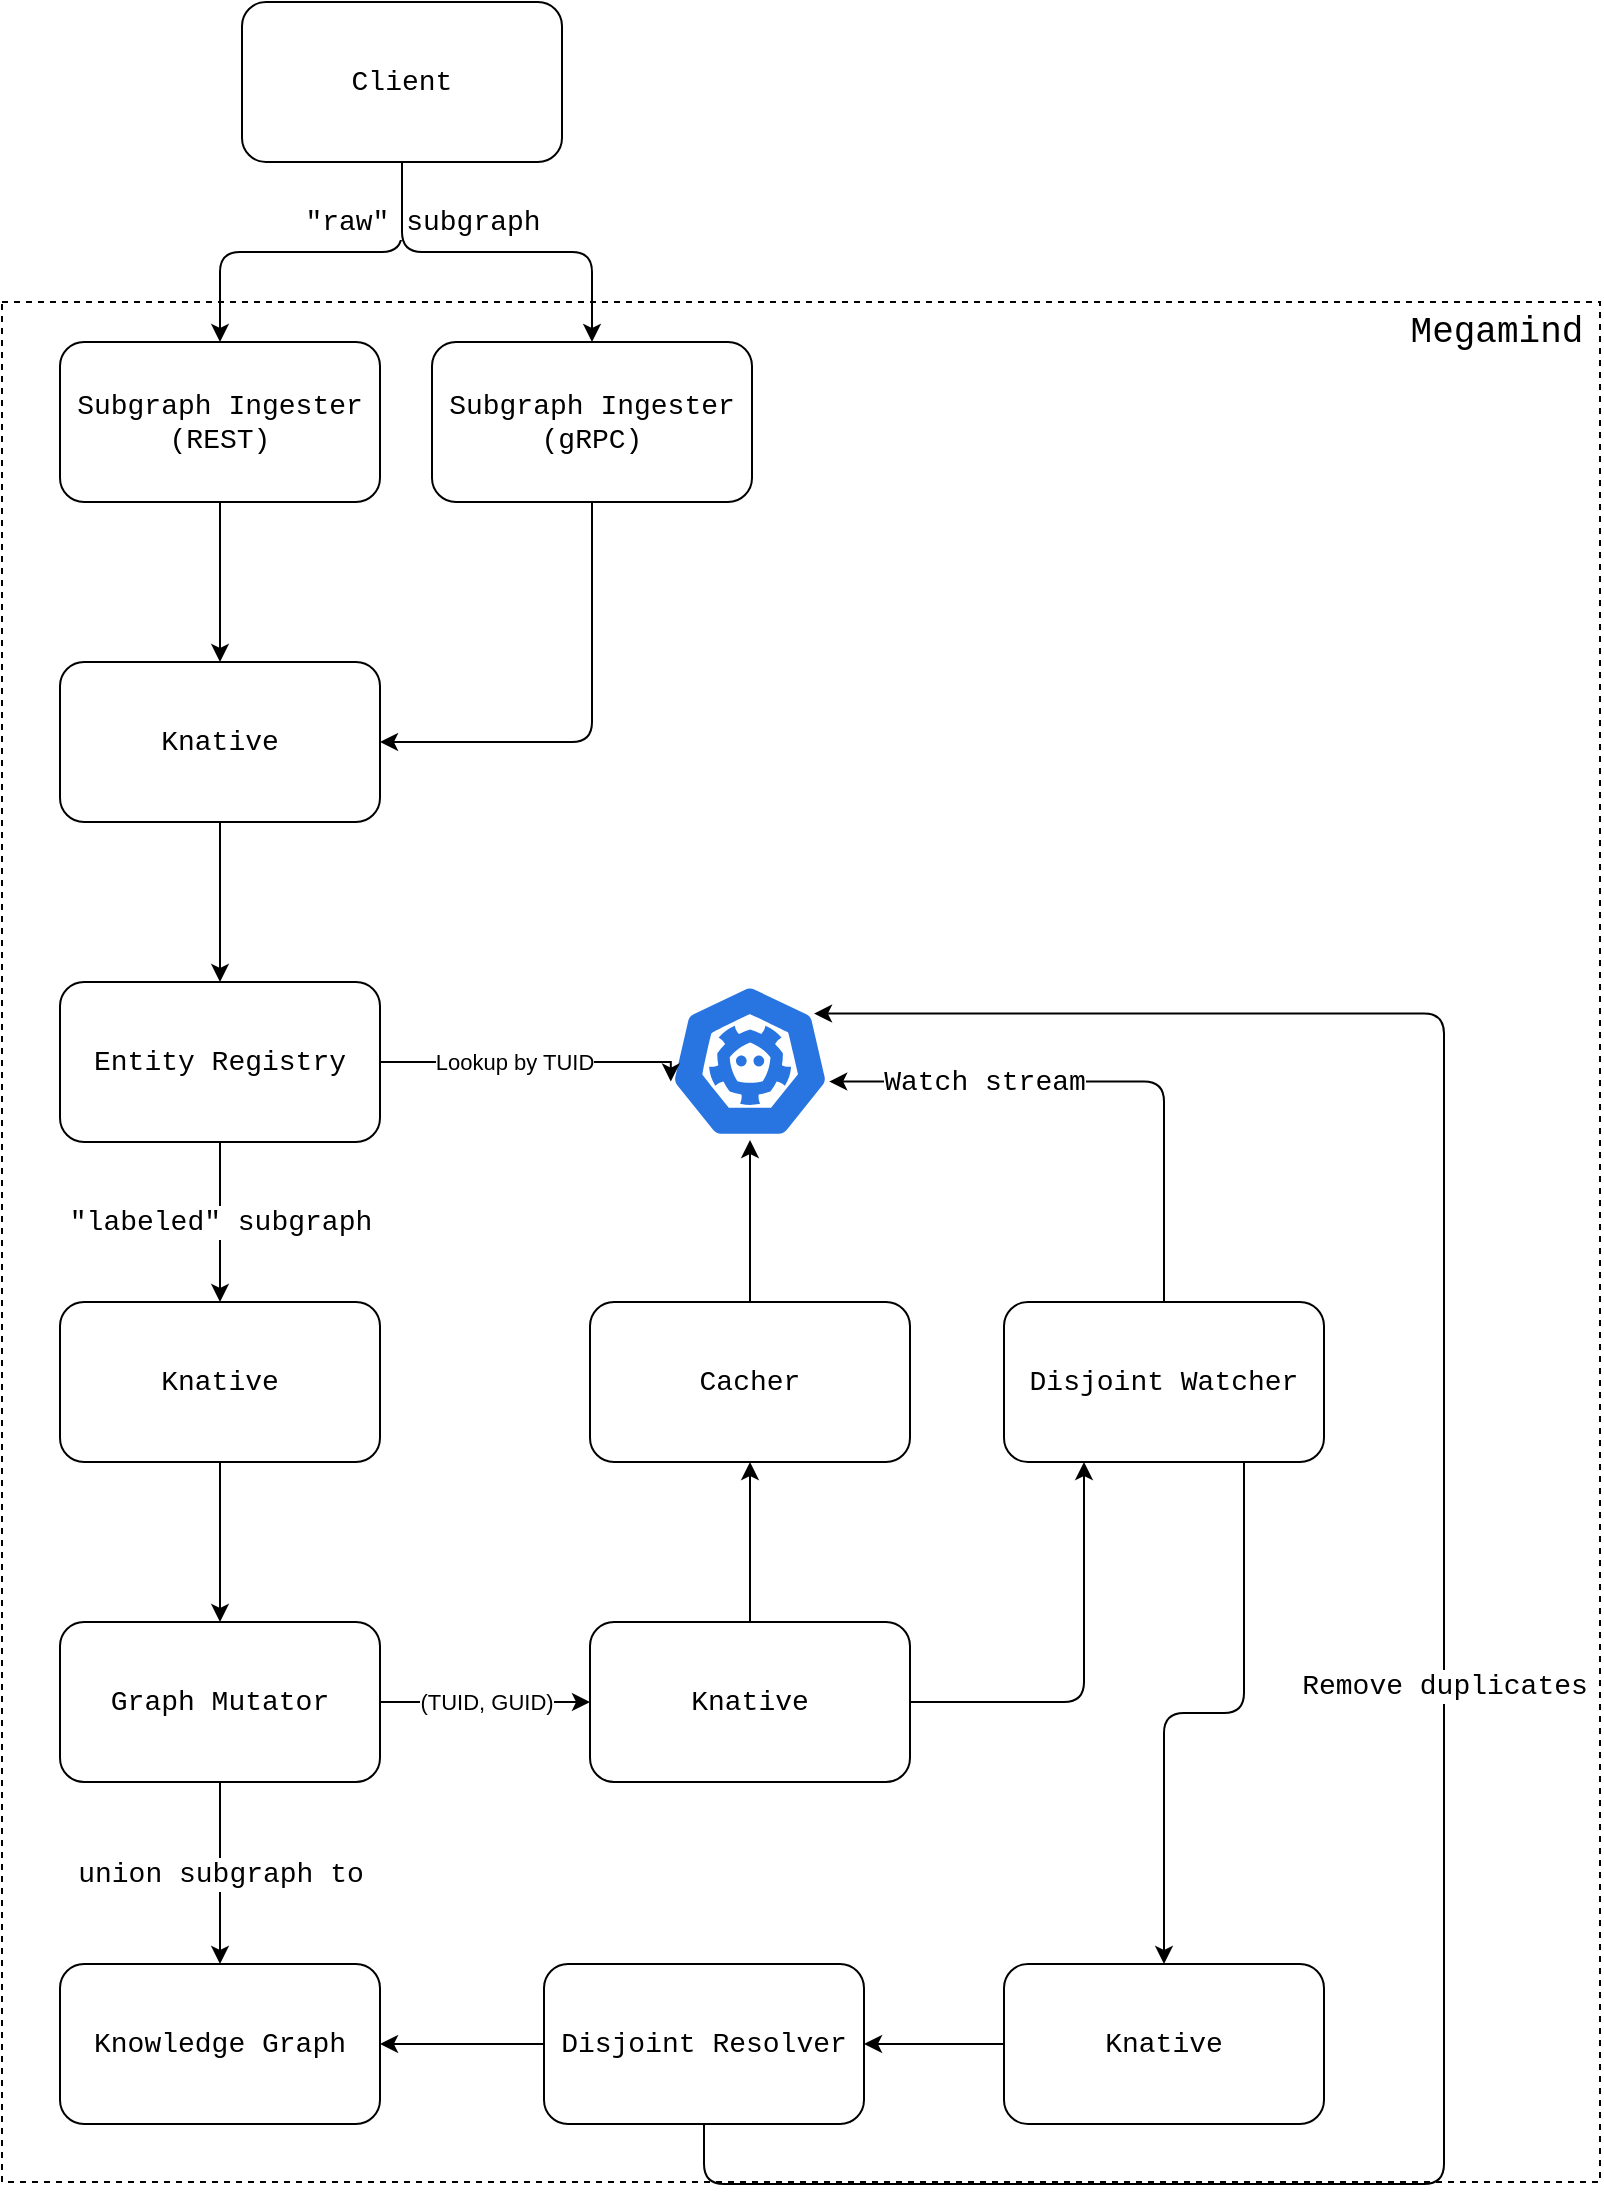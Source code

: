 <mxfile>
    <diagram id="LhJ8ON7SiD7B-he_QWnQ" name="Page-1">
        <mxGraphModel dx="2188" dy="949" grid="1" gridSize="10" guides="1" tooltips="1" connect="1" arrows="1" fold="1" page="1" pageScale="1" pageWidth="850" pageHeight="1100" background="none" math="0" shadow="0">
            <root>
                <mxCell id="0"/>
                <mxCell id="1" parent="0"/>
                <mxCell id="22" value="" style="group" parent="1" vertex="1" connectable="0">
                    <mxGeometry x="-771" y="10" width="770" height="1081" as="geometry"/>
                </mxCell>
                <mxCell id="23" value="" style="rounded=0;whiteSpace=wrap;html=1;dashed=1;fillColor=none;" vertex="1" parent="22">
                    <mxGeometry x="-29" y="140" width="799" height="940" as="geometry"/>
                </mxCell>
                <mxCell id="I-vYuPlhx-Z6TTZ9ozwb-2" value="&lt;font face=&quot;Courier New&quot;&gt;&lt;span style=&quot;font-size: 14px&quot;&gt;Graph Mutator&lt;/span&gt;&lt;/font&gt;" style="rounded=1;whiteSpace=wrap;html=1;" parent="22" vertex="1">
                    <mxGeometry y="800" width="160" height="80" as="geometry"/>
                </mxCell>
                <mxCell id="Ir6waPqo-X5nPPkwcRdq-1" value="&lt;span style=&quot;font-family: &amp;#34;courier new&amp;#34; ; font-size: 14px&quot;&gt;Subgraph Ingester&lt;br&gt;(REST)&lt;br&gt;&lt;/span&gt;" style="rounded=1;whiteSpace=wrap;html=1;" parent="22" vertex="1">
                    <mxGeometry y="160" width="160" height="80" as="geometry"/>
                </mxCell>
                <mxCell id="Ir6waPqo-X5nPPkwcRdq-8" value="&lt;font face=&quot;Courier New&quot;&gt;&lt;span style=&quot;font-size: 14px&quot;&gt;Knative&lt;/span&gt;&lt;/font&gt;" style="rounded=1;whiteSpace=wrap;html=1;" parent="22" vertex="1">
                    <mxGeometry y="320" width="160" height="80" as="geometry"/>
                </mxCell>
                <mxCell id="Ir6waPqo-X5nPPkwcRdq-16" style="edgeStyle=orthogonalEdgeStyle;rounded=0;orthogonalLoop=1;jettySize=auto;html=1;entryX=0.5;entryY=0;entryDx=0;entryDy=0;" parent="22" source="Ir6waPqo-X5nPPkwcRdq-1" target="Ir6waPqo-X5nPPkwcRdq-8" edge="1">
                    <mxGeometry relative="1" as="geometry"/>
                </mxCell>
                <mxCell id="Ir6waPqo-X5nPPkwcRdq-11" value="&lt;font face=&quot;Courier New&quot;&gt;&lt;span style=&quot;font-size: 14px&quot;&gt;Entity Registry&lt;/span&gt;&lt;/font&gt;" style="rounded=1;whiteSpace=wrap;html=1;" parent="22" vertex="1">
                    <mxGeometry y="480" width="160" height="80" as="geometry"/>
                </mxCell>
                <mxCell id="Ir6waPqo-X5nPPkwcRdq-17" style="edgeStyle=orthogonalEdgeStyle;rounded=0;orthogonalLoop=1;jettySize=auto;html=1;entryX=0.5;entryY=0;entryDx=0;entryDy=0;" parent="22" source="Ir6waPqo-X5nPPkwcRdq-8" target="Ir6waPqo-X5nPPkwcRdq-11" edge="1">
                    <mxGeometry relative="1" as="geometry"/>
                </mxCell>
                <mxCell id="Ir6waPqo-X5nPPkwcRdq-19" style="edgeStyle=orthogonalEdgeStyle;rounded=0;orthogonalLoop=1;jettySize=auto;html=1;entryX=0.5;entryY=0;entryDx=0;entryDy=0;" parent="22" source="Ir6waPqo-X5nPPkwcRdq-13" target="I-vYuPlhx-Z6TTZ9ozwb-2" edge="1">
                    <mxGeometry relative="1" as="geometry"/>
                </mxCell>
                <mxCell id="Ir6waPqo-X5nPPkwcRdq-13" value="&lt;font face=&quot;Courier New&quot;&gt;&lt;span style=&quot;font-size: 14px&quot;&gt;Knative&lt;/span&gt;&lt;/font&gt;" style="rounded=1;whiteSpace=wrap;html=1;" parent="22" vertex="1">
                    <mxGeometry y="640" width="160" height="80" as="geometry"/>
                </mxCell>
                <mxCell id="Ir6waPqo-X5nPPkwcRdq-18" value="&lt;font face=&quot;Courier New&quot;&gt;&lt;font style=&quot;font-size: 14px&quot;&gt;&quot;labeled&quot;&amp;nbsp;subgraph&lt;/font&gt;&lt;/font&gt;" style="edgeStyle=orthogonalEdgeStyle;rounded=0;orthogonalLoop=1;jettySize=auto;html=1;entryX=0.5;entryY=0;entryDx=0;entryDy=0;" parent="22" source="Ir6waPqo-X5nPPkwcRdq-11" target="Ir6waPqo-X5nPPkwcRdq-13" edge="1">
                    <mxGeometry relative="1" as="geometry"/>
                </mxCell>
                <mxCell id="Ir6waPqo-X5nPPkwcRdq-37" value="&lt;font face=&quot;Courier New&quot;&gt;&lt;span style=&quot;font-size: 14px&quot;&gt;Knative&lt;/span&gt;&lt;/font&gt;" style="rounded=1;whiteSpace=wrap;html=1;" parent="22" vertex="1">
                    <mxGeometry x="265" y="800" width="160" height="80" as="geometry"/>
                </mxCell>
                <mxCell id="Ir6waPqo-X5nPPkwcRdq-38" value="(TUID, GUID)" style="edgeStyle=orthogonalEdgeStyle;rounded=0;orthogonalLoop=1;jettySize=auto;html=1;entryX=0;entryY=0.5;entryDx=0;entryDy=0;" parent="22" source="I-vYuPlhx-Z6TTZ9ozwb-2" target="Ir6waPqo-X5nPPkwcRdq-37" edge="1">
                    <mxGeometry relative="1" as="geometry"/>
                </mxCell>
                <mxCell id="Ir6waPqo-X5nPPkwcRdq-44" value="&lt;font face=&quot;Courier New&quot;&gt;&lt;span style=&quot;font-size: 14px&quot;&gt;Cacher&lt;/span&gt;&lt;/font&gt;" style="rounded=1;whiteSpace=wrap;html=1;" parent="22" vertex="1">
                    <mxGeometry x="265" y="640" width="160" height="80" as="geometry"/>
                </mxCell>
                <mxCell id="Ir6waPqo-X5nPPkwcRdq-45" style="edgeStyle=orthogonalEdgeStyle;rounded=0;orthogonalLoop=1;jettySize=auto;html=1;entryX=0.5;entryY=1;entryDx=0;entryDy=0;" parent="22" source="Ir6waPqo-X5nPPkwcRdq-37" target="Ir6waPqo-X5nPPkwcRdq-44" edge="1">
                    <mxGeometry relative="1" as="geometry"/>
                </mxCell>
                <mxCell id="2" value="" style="sketch=0;html=1;dashed=0;whitespace=wrap;fillColor=#2875E2;strokeColor=#ffffff;points=[[0.005,0.63,0],[0.1,0.2,0],[0.9,0.2,0],[0.5,0,0],[0.995,0.63,0],[0.72,0.99,0],[0.5,1,0],[0.28,0.99,0]];shape=mxgraph.kubernetes.icon;prIcon=etcd" parent="22" vertex="1">
                    <mxGeometry x="305" y="480" width="80" height="79" as="geometry"/>
                </mxCell>
                <mxCell id="Ir6waPqo-X5nPPkwcRdq-39" value="Lookup by TUID" style="edgeStyle=orthogonalEdgeStyle;rounded=0;orthogonalLoop=1;jettySize=auto;html=1;entryX=0.005;entryY=0.63;entryDx=0;entryDy=0;entryPerimeter=0;" parent="22" source="Ir6waPqo-X5nPPkwcRdq-11" target="2" edge="1">
                    <mxGeometry x="-0.143" relative="1" as="geometry">
                        <Array as="points">
                            <mxPoint x="305" y="520"/>
                        </Array>
                        <mxPoint as="offset"/>
                        <mxPoint x="265" y="520" as="targetPoint"/>
                    </mxGeometry>
                </mxCell>
                <mxCell id="Ir6waPqo-X5nPPkwcRdq-46" style="edgeStyle=orthogonalEdgeStyle;rounded=0;orthogonalLoop=1;jettySize=auto;html=1;" parent="22" source="Ir6waPqo-X5nPPkwcRdq-44" target="2" edge="1">
                    <mxGeometry relative="1" as="geometry">
                        <mxPoint x="345" y="560" as="targetPoint"/>
                    </mxGeometry>
                </mxCell>
                <mxCell id="3" value="&lt;font face=&quot;Courier New&quot;&gt;&lt;span style=&quot;font-size: 14px&quot;&gt;Knowledge Graph&lt;/span&gt;&lt;/font&gt;" style="rounded=1;whiteSpace=wrap;html=1;" parent="22" vertex="1">
                    <mxGeometry y="971" width="160" height="80" as="geometry"/>
                </mxCell>
                <mxCell id="Ir6waPqo-X5nPPkwcRdq-21" value="&lt;font face=&quot;Courier New&quot; style=&quot;font-size: 14px&quot;&gt;union subgraph to&lt;/font&gt;" style="edgeStyle=orthogonalEdgeStyle;rounded=0;orthogonalLoop=1;jettySize=auto;html=1;entryX=0.5;entryY=0;entryDx=0;entryDy=0;" parent="22" source="I-vYuPlhx-Z6TTZ9ozwb-2" target="3" edge="1">
                    <mxGeometry relative="1" as="geometry">
                        <mxPoint x="80" y="960" as="targetPoint"/>
                    </mxGeometry>
                </mxCell>
                <mxCell id="14" value="Watch stream" style="edgeStyle=orthogonalEdgeStyle;html=1;entryX=0.995;entryY=0.63;entryDx=0;entryDy=0;entryPerimeter=0;fontFamily=Courier New;fontSize=14;" parent="22" source="4" target="2" edge="1">
                    <mxGeometry x="0.442" relative="1" as="geometry">
                        <Array as="points">
                            <mxPoint x="552" y="530"/>
                        </Array>
                        <mxPoint as="offset"/>
                    </mxGeometry>
                </mxCell>
                <mxCell id="4" value="&lt;font face=&quot;Courier New&quot;&gt;&lt;span style=&quot;font-size: 14px&quot;&gt;Disjoint Watcher&lt;/span&gt;&lt;/font&gt;" style="rounded=1;whiteSpace=wrap;html=1;" parent="22" vertex="1">
                    <mxGeometry x="472" y="640" width="160" height="80" as="geometry"/>
                </mxCell>
                <mxCell id="15" style="edgeStyle=orthogonalEdgeStyle;html=1;entryX=0.25;entryY=1;entryDx=0;entryDy=0;fontFamily=Courier New;fontSize=14;" parent="22" source="Ir6waPqo-X5nPPkwcRdq-37" target="4" edge="1">
                    <mxGeometry relative="1" as="geometry"/>
                </mxCell>
                <mxCell id="16" value="&lt;font face=&quot;Courier New&quot;&gt;&lt;span style=&quot;font-size: 14px&quot;&gt;Knative&lt;/span&gt;&lt;/font&gt;" style="rounded=1;whiteSpace=wrap;html=1;" parent="22" vertex="1">
                    <mxGeometry x="472" y="971" width="160" height="80" as="geometry"/>
                </mxCell>
                <mxCell id="17" style="edgeStyle=orthogonalEdgeStyle;html=1;exitX=0.75;exitY=1;exitDx=0;exitDy=0;entryX=0.5;entryY=0;entryDx=0;entryDy=0;fontFamily=Courier New;fontSize=14;" parent="22" source="4" target="16" edge="1">
                    <mxGeometry relative="1" as="geometry"/>
                </mxCell>
                <mxCell id="19" style="edgeStyle=orthogonalEdgeStyle;html=1;entryX=1;entryY=0.5;entryDx=0;entryDy=0;fontFamily=Courier New;fontSize=14;" parent="22" source="18" target="3" edge="1">
                    <mxGeometry relative="1" as="geometry"/>
                </mxCell>
                <mxCell id="21" value="Remove duplicates" style="edgeStyle=orthogonalEdgeStyle;html=1;entryX=0.9;entryY=0.2;entryDx=0;entryDy=0;entryPerimeter=0;fontFamily=Courier New;fontSize=14;" parent="22" source="18" target="2" edge="1">
                    <mxGeometry x="-0.0" relative="1" as="geometry">
                        <Array as="points">
                            <mxPoint x="322" y="1081"/>
                            <mxPoint x="692" y="1081"/>
                            <mxPoint x="692" y="496"/>
                        </Array>
                        <mxPoint y="1" as="offset"/>
                    </mxGeometry>
                </mxCell>
                <mxCell id="18" value="&lt;font face=&quot;Courier New&quot;&gt;&lt;span style=&quot;font-size: 14px&quot;&gt;Disjoint Resolver&lt;/span&gt;&lt;/font&gt;" style="rounded=1;whiteSpace=wrap;html=1;" parent="22" vertex="1">
                    <mxGeometry x="242" y="971" width="160" height="80" as="geometry"/>
                </mxCell>
                <mxCell id="20" style="edgeStyle=orthogonalEdgeStyle;html=1;entryX=1;entryY=0.5;entryDx=0;entryDy=0;fontFamily=Courier New;fontSize=14;" parent="22" source="16" target="18" edge="1">
                    <mxGeometry relative="1" as="geometry"/>
                </mxCell>
                <mxCell id="24" value="&lt;font style=&quot;font-size: 18px&quot; face=&quot;Courier New&quot;&gt;Megamind&lt;/font&gt;" style="text;html=1;strokeColor=none;fillColor=none;align=center;verticalAlign=middle;whiteSpace=wrap;rounded=0;dashed=1;" vertex="1" parent="22">
                    <mxGeometry x="666" y="140" width="105" height="30" as="geometry"/>
                </mxCell>
                <mxCell id="27" style="edgeStyle=orthogonalEdgeStyle;html=1;entryX=1;entryY=0.5;entryDx=0;entryDy=0;fontFamily=Courier New;fontSize=18;" edge="1" parent="22" source="25" target="Ir6waPqo-X5nPPkwcRdq-8">
                    <mxGeometry relative="1" as="geometry">
                        <Array as="points">
                            <mxPoint x="266" y="360"/>
                        </Array>
                    </mxGeometry>
                </mxCell>
                <mxCell id="25" value="&lt;span style=&quot;font-family: &amp;#34;courier new&amp;#34; ; font-size: 14px&quot;&gt;Subgraph Ingester&lt;br&gt;(gRPC)&lt;br&gt;&lt;/span&gt;" style="rounded=1;whiteSpace=wrap;html=1;" vertex="1" parent="22">
                    <mxGeometry x="186" y="160" width="160" height="80" as="geometry"/>
                </mxCell>
                <mxCell id="I-vYuPlhx-Z6TTZ9ozwb-3" value="&lt;font face=&quot;Courier New&quot; style=&quot;font-size: 14px&quot;&gt;Client&lt;/font&gt;" style="rounded=1;whiteSpace=wrap;html=1;" parent="22" vertex="1">
                    <mxGeometry x="91" y="-10" width="160" height="80" as="geometry"/>
                </mxCell>
                <mxCell id="11" value="&quot;raw&quot; subgraph" style="edgeStyle=orthogonalEdgeStyle;html=1;entryX=0.5;entryY=0;entryDx=0;entryDy=0;fontFamily=Courier New;fontSize=14;" parent="22" source="I-vYuPlhx-Z6TTZ9ozwb-3" target="Ir6waPqo-X5nPPkwcRdq-1" edge="1">
                    <mxGeometry x="-0.668" y="10" relative="1" as="geometry">
                        <mxPoint as="offset"/>
                    </mxGeometry>
                </mxCell>
                <mxCell id="28" style="edgeStyle=orthogonalEdgeStyle;html=1;exitX=0.5;exitY=1;exitDx=0;exitDy=0;entryX=0.5;entryY=0;entryDx=0;entryDy=0;fontFamily=Courier New;fontSize=18;" edge="1" parent="22" source="I-vYuPlhx-Z6TTZ9ozwb-3" target="25">
                    <mxGeometry relative="1" as="geometry"/>
                </mxCell>
            </root>
        </mxGraphModel>
    </diagram>
</mxfile>